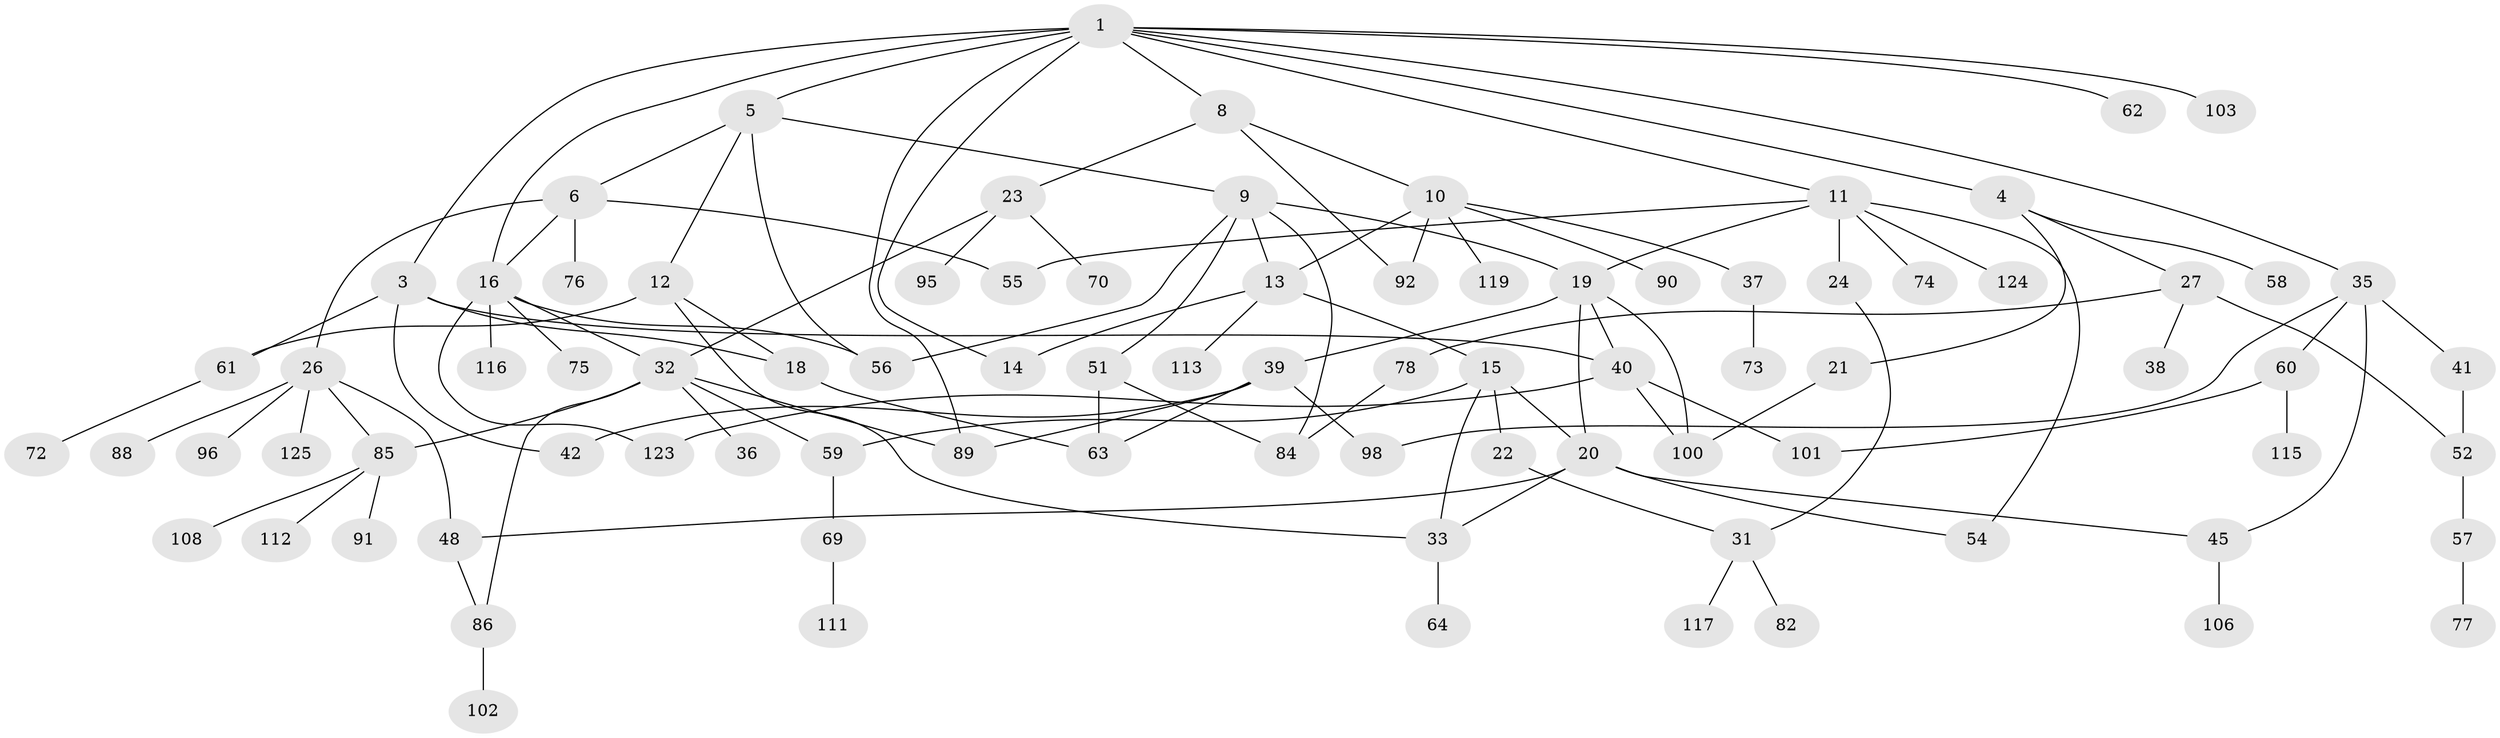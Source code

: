 // original degree distribution, {9: 0.008, 5: 0.104, 4: 0.096, 7: 0.008, 3: 0.216, 2: 0.232, 6: 0.016, 1: 0.32}
// Generated by graph-tools (version 1.1) at 2025/10/02/27/25 16:10:54]
// undirected, 86 vertices, 120 edges
graph export_dot {
graph [start="1"]
  node [color=gray90,style=filled];
  1 [super="+2"];
  3 [super="+53"];
  4 [super="+28"];
  5 [super="+7"];
  6 [super="+50"];
  8 [super="+34"];
  9 [super="+109"];
  10 [super="+25"];
  11 [super="+17"];
  12 [super="+94"];
  13 [super="+97"];
  14;
  15 [super="+81"];
  16 [super="+46"];
  18 [super="+43"];
  19 [super="+30"];
  20 [super="+67"];
  21 [super="+83"];
  22;
  23;
  24 [super="+93"];
  26 [super="+68"];
  27 [super="+29"];
  31 [super="+47"];
  32 [super="+79"];
  33;
  35 [super="+44"];
  36;
  37;
  38;
  39 [super="+80"];
  40 [super="+49"];
  41 [super="+110"];
  42 [super="+71"];
  45 [super="+107"];
  48;
  51 [super="+65"];
  52;
  54;
  55 [super="+99"];
  56 [super="+66"];
  57;
  58;
  59;
  60;
  61;
  62 [super="+114"];
  63;
  64;
  69 [super="+104"];
  70;
  72;
  73;
  74;
  75;
  76;
  77;
  78;
  82;
  84 [super="+121"];
  85 [super="+87"];
  86 [super="+122"];
  88 [super="+105"];
  89;
  90;
  91;
  92;
  95;
  96;
  98;
  100 [super="+118"];
  101;
  102;
  103;
  106;
  108;
  111;
  112;
  113;
  115 [super="+120"];
  116;
  117;
  119;
  123;
  124;
  125;
  1 -- 3;
  1 -- 4;
  1 -- 5 [weight=2];
  1 -- 8;
  1 -- 11;
  1 -- 16;
  1 -- 62;
  1 -- 14;
  1 -- 35;
  1 -- 103;
  1 -- 89;
  3 -- 18;
  3 -- 42;
  3 -- 61;
  3 -- 40;
  4 -- 21;
  4 -- 27;
  4 -- 58;
  5 -- 6;
  5 -- 12;
  5 -- 56;
  5 -- 9;
  6 -- 26;
  6 -- 76;
  6 -- 55;
  6 -- 16;
  8 -- 10;
  8 -- 23;
  8 -- 92;
  9 -- 13;
  9 -- 19;
  9 -- 51;
  9 -- 56;
  9 -- 84;
  10 -- 37;
  10 -- 92;
  10 -- 90;
  10 -- 119;
  10 -- 13;
  11 -- 54;
  11 -- 55;
  11 -- 24;
  11 -- 74;
  11 -- 124;
  11 -- 19;
  12 -- 33;
  12 -- 61;
  12 -- 18;
  13 -- 14;
  13 -- 15;
  13 -- 113;
  15 -- 20;
  15 -- 22;
  15 -- 33;
  15 -- 59;
  16 -- 32;
  16 -- 75;
  16 -- 116;
  16 -- 56;
  16 -- 123;
  18 -- 63;
  19 -- 39;
  19 -- 40;
  19 -- 100;
  19 -- 20;
  20 -- 45;
  20 -- 48;
  20 -- 54;
  20 -- 33;
  21 -- 100;
  22 -- 31;
  23 -- 70;
  23 -- 95;
  23 -- 32;
  24 -- 31;
  26 -- 88;
  26 -- 48;
  26 -- 96;
  26 -- 125;
  26 -- 85;
  27 -- 38;
  27 -- 52;
  27 -- 78;
  31 -- 117;
  31 -- 82;
  32 -- 36;
  32 -- 59;
  32 -- 85;
  32 -- 89;
  32 -- 86;
  33 -- 64;
  35 -- 41;
  35 -- 60;
  35 -- 98;
  35 -- 45;
  37 -- 73;
  39 -- 89;
  39 -- 98;
  39 -- 42;
  39 -- 63;
  40 -- 101;
  40 -- 100;
  40 -- 123;
  41 -- 52;
  45 -- 106;
  48 -- 86;
  51 -- 84;
  51 -- 63;
  52 -- 57;
  57 -- 77;
  59 -- 69;
  60 -- 101;
  60 -- 115;
  61 -- 72;
  69 -- 111;
  78 -- 84;
  85 -- 91;
  85 -- 108;
  85 -- 112;
  86 -- 102;
}
